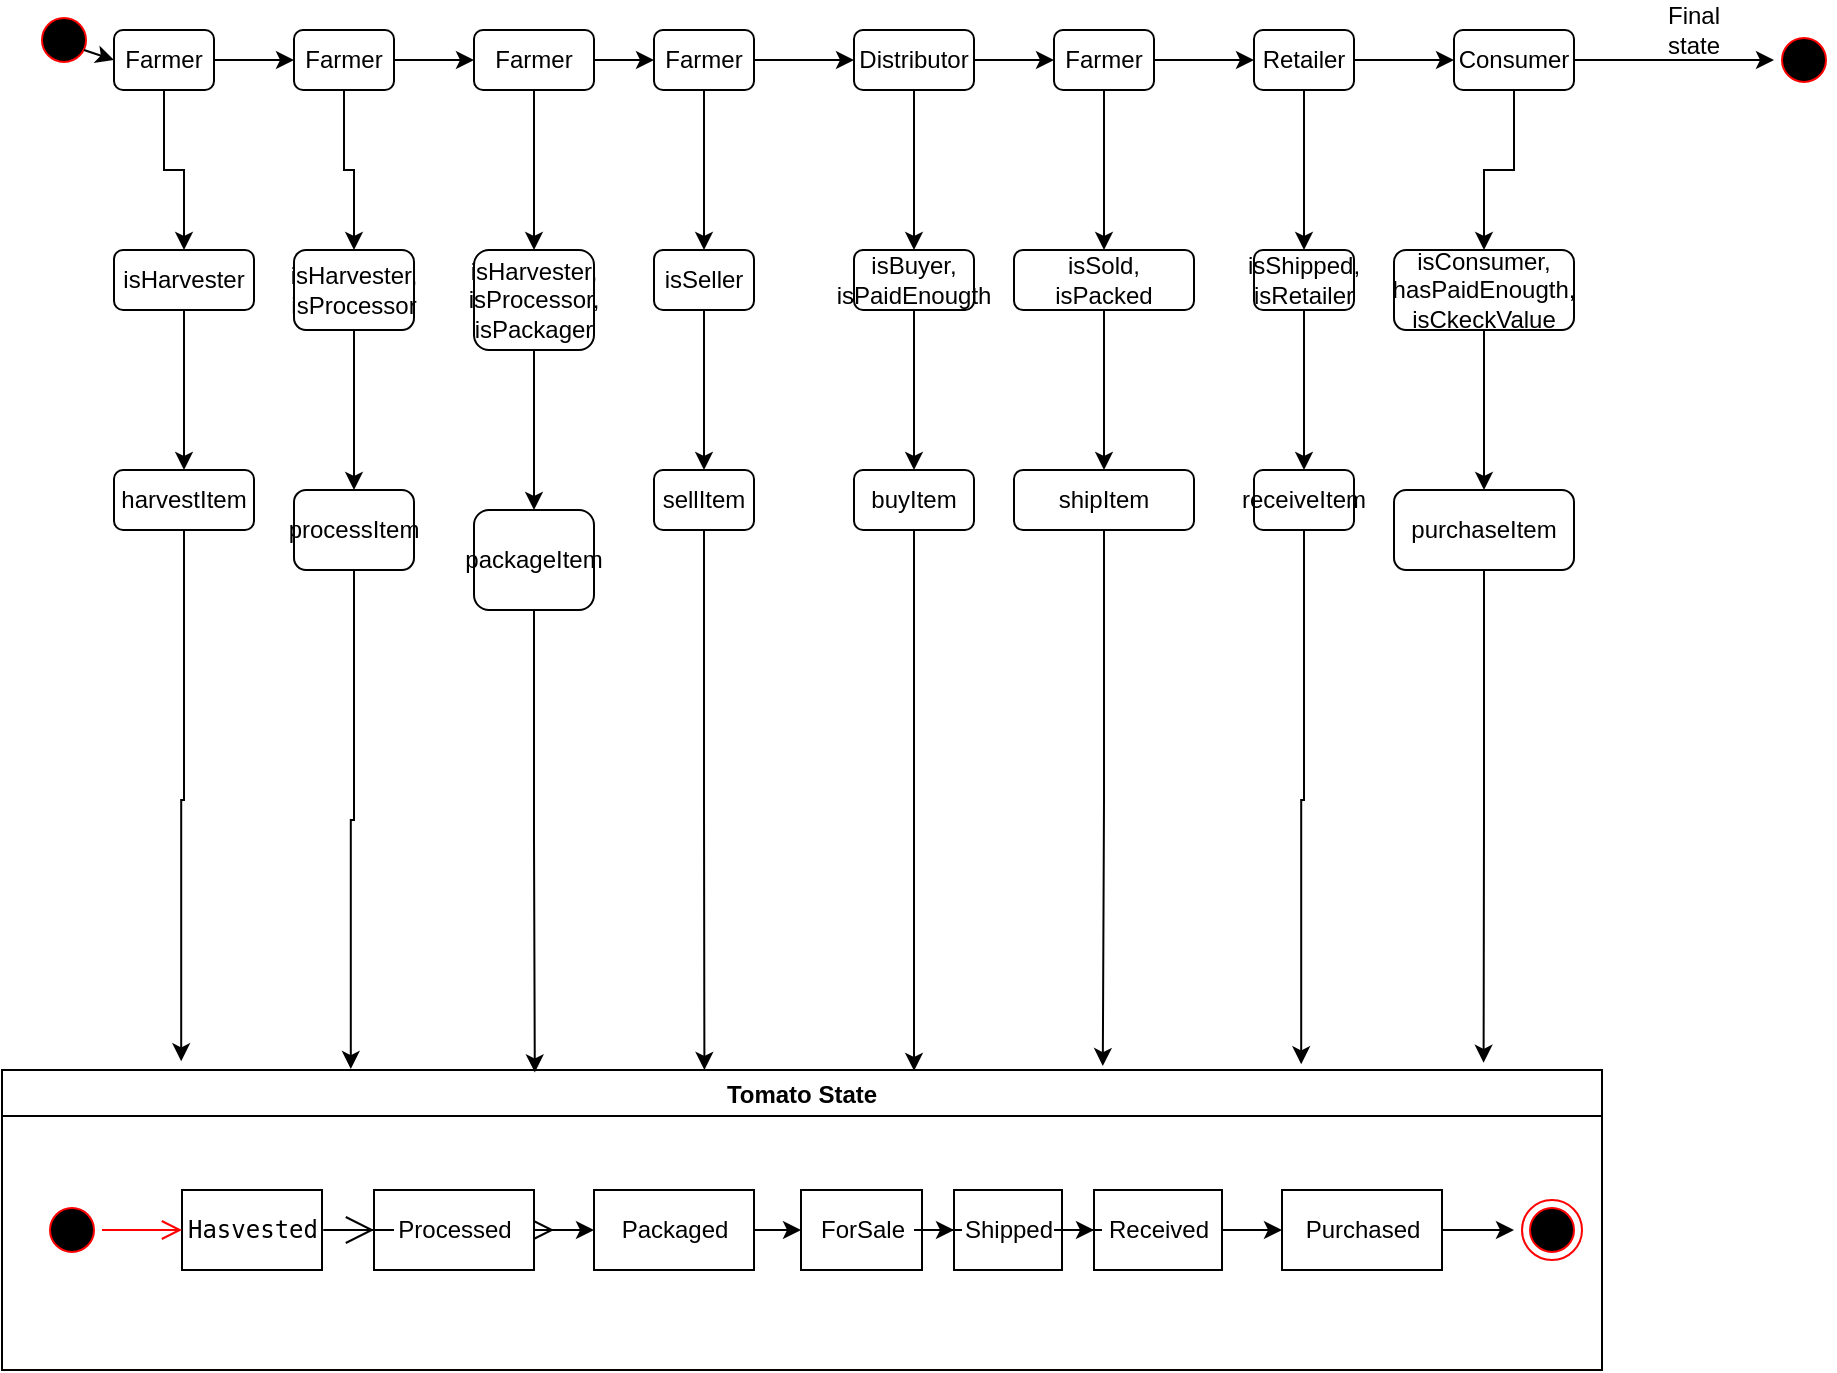 <mxfile version="13.9.9" type="device"><diagram id="C5RBs43oDa-KdzZeNtuy" name="Page-1"><mxGraphModel dx="1024" dy="1761" grid="1" gridSize="10" guides="1" tooltips="1" connect="1" arrows="1" fold="1" page="1" pageScale="1" pageWidth="827" pageHeight="1169" math="0" shadow="0"><root><mxCell id="WIyWlLk6GJQsqaUBKTNV-0"/><mxCell id="WIyWlLk6GJQsqaUBKTNV-1" parent="WIyWlLk6GJQsqaUBKTNV-0"/><mxCell id="aIxRIQUGBkgqdUaO1r91-3" value="Tomato State" style="swimlane;" parent="WIyWlLk6GJQsqaUBKTNV-1" vertex="1"><mxGeometry x="14" y="530" width="800" height="150" as="geometry"/></mxCell><mxCell id="aIxRIQUGBkgqdUaO1r91-5" value="&lt;pre class=&quot;tw-data-text tw-text-large XcVN5d tw-ta&quot; id=&quot;tw-target-text&quot; style=&quot;text-align: left&quot; dir=&quot;ltr&quot;&gt;&lt;span lang=&quot;en&quot;&gt;Hasvested&lt;/span&gt;&lt;/pre&gt;" style="html=1;" parent="aIxRIQUGBkgqdUaO1r91-3" vertex="1"><mxGeometry x="90" y="60" width="70" height="40" as="geometry"/></mxCell><mxCell id="aIxRIQUGBkgqdUaO1r91-8" value="" style="endArrow=open;endFill=1;endSize=12;html=1;" parent="aIxRIQUGBkgqdUaO1r91-3" edge="1" source="aIxRIQUGBkgqdUaO1r91-9"><mxGeometry width="160" relative="1" as="geometry"><mxPoint x="200" y="80" as="sourcePoint"/><mxPoint x="276" y="80" as="targetPoint"/></mxGeometry></mxCell><mxCell id="aIxRIQUGBkgqdUaO1r91-19" value="" style="ellipse;html=1;shape=endState;fillColor=#000000;strokeColor=#ff0000;" parent="aIxRIQUGBkgqdUaO1r91-3" vertex="1"><mxGeometry x="760" y="65" width="30" height="30" as="geometry"/></mxCell><mxCell id="aIxRIQUGBkgqdUaO1r91-20" value="" style="ellipse;html=1;shape=startState;fillColor=#000000;strokeColor=#ff0000;" parent="aIxRIQUGBkgqdUaO1r91-3" vertex="1"><mxGeometry x="20" y="65" width="30" height="30" as="geometry"/></mxCell><mxCell id="aIxRIQUGBkgqdUaO1r91-21" value="" style="edgeStyle=orthogonalEdgeStyle;html=1;verticalAlign=bottom;endArrow=open;endSize=8;strokeColor=#ff0000;entryX=0;entryY=0.5;entryDx=0;entryDy=0;" parent="aIxRIQUGBkgqdUaO1r91-3" source="aIxRIQUGBkgqdUaO1r91-20" target="aIxRIQUGBkgqdUaO1r91-5" edge="1"><mxGeometry relative="1" as="geometry"><mxPoint x="35" y="185" as="targetPoint"/></mxGeometry></mxCell><mxCell id="aIxRIQUGBkgqdUaO1r91-15" value="Purchased" style="html=1;" parent="aIxRIQUGBkgqdUaO1r91-3" vertex="1"><mxGeometry x="640" y="60" width="80" height="40" as="geometry"/></mxCell><mxCell id="aIxRIQUGBkgqdUaO1r91-9" value="Processed" style="html=1;" parent="aIxRIQUGBkgqdUaO1r91-3" vertex="1"><mxGeometry x="186" y="60" width="80" height="40" as="geometry"/></mxCell><mxCell id="o_3yfdwPB5-UJ_ytxC-f-0" value="" style="endArrow=open;endFill=1;endSize=12;html=1;" edge="1" parent="aIxRIQUGBkgqdUaO1r91-3" target="aIxRIQUGBkgqdUaO1r91-9"><mxGeometry width="160" relative="1" as="geometry"><mxPoint x="196" y="80" as="sourcePoint"/><mxPoint x="290" y="260" as="targetPoint"/><Array as="points"><mxPoint x="156" y="80"/></Array></mxGeometry></mxCell><mxCell id="o_3yfdwPB5-UJ_ytxC-f-1" value="Packaged" style="html=1;" vertex="1" parent="aIxRIQUGBkgqdUaO1r91-3"><mxGeometry x="296" y="60" width="80" height="40" as="geometry"/></mxCell><mxCell id="o_3yfdwPB5-UJ_ytxC-f-2" value="" style="edgeStyle=orthogonalEdgeStyle;rounded=0;orthogonalLoop=1;jettySize=auto;html=1;" edge="1" parent="aIxRIQUGBkgqdUaO1r91-3" source="aIxRIQUGBkgqdUaO1r91-9" target="o_3yfdwPB5-UJ_ytxC-f-1"><mxGeometry relative="1" as="geometry"><mxPoint x="296" y="80" as="sourcePoint"/><mxPoint x="426" y="80" as="targetPoint"/></mxGeometry></mxCell><mxCell id="aIxRIQUGBkgqdUaO1r91-11" value="ForSale" style="html=1;" parent="aIxRIQUGBkgqdUaO1r91-3" vertex="1"><mxGeometry x="399.5" y="60" width="60.5" height="40" as="geometry"/></mxCell><mxCell id="aIxRIQUGBkgqdUaO1r91-12" value="" style="edgeStyle=orthogonalEdgeStyle;rounded=0;orthogonalLoop=1;jettySize=auto;html=1;" parent="aIxRIQUGBkgqdUaO1r91-3" source="o_3yfdwPB5-UJ_ytxC-f-1" target="aIxRIQUGBkgqdUaO1r91-11" edge="1"><mxGeometry relative="1" as="geometry"/></mxCell><mxCell id="o_3yfdwPB5-UJ_ytxC-f-3" value="Shipped" style="html=1;" vertex="1" parent="aIxRIQUGBkgqdUaO1r91-3"><mxGeometry x="476" y="60" width="54" height="40" as="geometry"/></mxCell><mxCell id="o_3yfdwPB5-UJ_ytxC-f-4" value="" style="edgeStyle=orthogonalEdgeStyle;rounded=0;orthogonalLoop=1;jettySize=auto;html=1;" edge="1" parent="aIxRIQUGBkgqdUaO1r91-3" source="aIxRIQUGBkgqdUaO1r91-11" target="o_3yfdwPB5-UJ_ytxC-f-3"><mxGeometry relative="1" as="geometry"><mxPoint x="506" y="80" as="sourcePoint"/><mxPoint x="566" y="80" as="targetPoint"/></mxGeometry></mxCell><mxCell id="aIxRIQUGBkgqdUaO1r91-13" value="Received" style="html=1;" parent="aIxRIQUGBkgqdUaO1r91-3" vertex="1"><mxGeometry x="546" y="60" width="64" height="40" as="geometry"/></mxCell><mxCell id="aIxRIQUGBkgqdUaO1r91-14" value="" style="edgeStyle=orthogonalEdgeStyle;rounded=0;orthogonalLoop=1;jettySize=auto;html=1;" parent="aIxRIQUGBkgqdUaO1r91-3" source="o_3yfdwPB5-UJ_ytxC-f-3" target="aIxRIQUGBkgqdUaO1r91-13" edge="1"><mxGeometry relative="1" as="geometry"/></mxCell><mxCell id="aIxRIQUGBkgqdUaO1r91-16" value="" style="edgeStyle=orthogonalEdgeStyle;rounded=0;orthogonalLoop=1;jettySize=auto;html=1;" parent="aIxRIQUGBkgqdUaO1r91-3" source="aIxRIQUGBkgqdUaO1r91-13" target="aIxRIQUGBkgqdUaO1r91-15" edge="1"><mxGeometry relative="1" as="geometry"/></mxCell><mxCell id="aIxRIQUGBkgqdUaO1r91-18" value="" style="edgeStyle=orthogonalEdgeStyle;rounded=0;orthogonalLoop=1;jettySize=auto;html=1;" parent="WIyWlLk6GJQsqaUBKTNV-1" source="aIxRIQUGBkgqdUaO1r91-15" edge="1"><mxGeometry relative="1" as="geometry"><mxPoint x="770" y="610" as="targetPoint"/></mxGeometry></mxCell><mxCell id="o_3yfdwPB5-UJ_ytxC-f-30" value="" style="edgeStyle=orthogonalEdgeStyle;rounded=0;orthogonalLoop=1;jettySize=auto;html=1;" edge="1" parent="WIyWlLk6GJQsqaUBKTNV-1" source="o_3yfdwPB5-UJ_ytxC-f-5" target="o_3yfdwPB5-UJ_ytxC-f-29"><mxGeometry relative="1" as="geometry"/></mxCell><mxCell id="o_3yfdwPB5-UJ_ytxC-f-5" value="Farmer" style="rounded=1;whiteSpace=wrap;html=1;" vertex="1" parent="WIyWlLk6GJQsqaUBKTNV-1"><mxGeometry x="70" y="10" width="50" height="30" as="geometry"/></mxCell><mxCell id="o_3yfdwPB5-UJ_ytxC-f-6" value="" style="ellipse;html=1;shape=startState;fillColor=#000000;strokeColor=#ff0000;" vertex="1" parent="WIyWlLk6GJQsqaUBKTNV-1"><mxGeometry x="30" width="30" height="30" as="geometry"/></mxCell><mxCell id="o_3yfdwPB5-UJ_ytxC-f-9" value="" style="endArrow=classic;html=1;entryX=0;entryY=0.5;entryDx=0;entryDy=0;" edge="1" parent="WIyWlLk6GJQsqaUBKTNV-1" target="o_3yfdwPB5-UJ_ytxC-f-5"><mxGeometry width="50" height="50" relative="1" as="geometry"><mxPoint x="55" y="20" as="sourcePoint"/><mxPoint x="35" y="-60" as="targetPoint"/></mxGeometry></mxCell><mxCell id="o_3yfdwPB5-UJ_ytxC-f-32" value="" style="edgeStyle=orthogonalEdgeStyle;rounded=0;orthogonalLoop=1;jettySize=auto;html=1;" edge="1" parent="WIyWlLk6GJQsqaUBKTNV-1" source="o_3yfdwPB5-UJ_ytxC-f-10" target="o_3yfdwPB5-UJ_ytxC-f-31"><mxGeometry relative="1" as="geometry"/></mxCell><mxCell id="o_3yfdwPB5-UJ_ytxC-f-10" value="Farmer" style="rounded=1;whiteSpace=wrap;html=1;" vertex="1" parent="WIyWlLk6GJQsqaUBKTNV-1"><mxGeometry x="160" y="10" width="50" height="30" as="geometry"/></mxCell><mxCell id="o_3yfdwPB5-UJ_ytxC-f-34" value="" style="edgeStyle=orthogonalEdgeStyle;rounded=0;orthogonalLoop=1;jettySize=auto;html=1;" edge="1" parent="WIyWlLk6GJQsqaUBKTNV-1" source="o_3yfdwPB5-UJ_ytxC-f-11" target="o_3yfdwPB5-UJ_ytxC-f-33"><mxGeometry relative="1" as="geometry"/></mxCell><mxCell id="o_3yfdwPB5-UJ_ytxC-f-11" value="Farmer" style="rounded=1;whiteSpace=wrap;html=1;" vertex="1" parent="WIyWlLk6GJQsqaUBKTNV-1"><mxGeometry x="250" y="10" width="60" height="30" as="geometry"/></mxCell><mxCell id="o_3yfdwPB5-UJ_ytxC-f-36" value="" style="edgeStyle=orthogonalEdgeStyle;rounded=0;orthogonalLoop=1;jettySize=auto;html=1;" edge="1" parent="WIyWlLk6GJQsqaUBKTNV-1" source="o_3yfdwPB5-UJ_ytxC-f-12" target="o_3yfdwPB5-UJ_ytxC-f-35"><mxGeometry relative="1" as="geometry"/></mxCell><mxCell id="o_3yfdwPB5-UJ_ytxC-f-12" value="Farmer" style="rounded=1;whiteSpace=wrap;html=1;" vertex="1" parent="WIyWlLk6GJQsqaUBKTNV-1"><mxGeometry x="340" y="10" width="50" height="30" as="geometry"/></mxCell><mxCell id="o_3yfdwPB5-UJ_ytxC-f-26" value="" style="edgeStyle=orthogonalEdgeStyle;rounded=0;orthogonalLoop=1;jettySize=auto;html=1;" edge="1" parent="WIyWlLk6GJQsqaUBKTNV-1" source="o_3yfdwPB5-UJ_ytxC-f-13" target="o_3yfdwPB5-UJ_ytxC-f-14"><mxGeometry relative="1" as="geometry"/></mxCell><mxCell id="o_3yfdwPB5-UJ_ytxC-f-38" value="" style="edgeStyle=orthogonalEdgeStyle;rounded=0;orthogonalLoop=1;jettySize=auto;html=1;" edge="1" parent="WIyWlLk6GJQsqaUBKTNV-1" source="o_3yfdwPB5-UJ_ytxC-f-13" target="o_3yfdwPB5-UJ_ytxC-f-37"><mxGeometry relative="1" as="geometry"/></mxCell><mxCell id="o_3yfdwPB5-UJ_ytxC-f-13" value="Distributor" style="rounded=1;whiteSpace=wrap;html=1;" vertex="1" parent="WIyWlLk6GJQsqaUBKTNV-1"><mxGeometry x="440" y="10" width="60" height="30" as="geometry"/></mxCell><mxCell id="o_3yfdwPB5-UJ_ytxC-f-27" value="" style="edgeStyle=orthogonalEdgeStyle;rounded=0;orthogonalLoop=1;jettySize=auto;html=1;" edge="1" parent="WIyWlLk6GJQsqaUBKTNV-1" source="o_3yfdwPB5-UJ_ytxC-f-14" target="o_3yfdwPB5-UJ_ytxC-f-15"><mxGeometry relative="1" as="geometry"/></mxCell><mxCell id="o_3yfdwPB5-UJ_ytxC-f-40" value="" style="edgeStyle=orthogonalEdgeStyle;rounded=0;orthogonalLoop=1;jettySize=auto;html=1;" edge="1" parent="WIyWlLk6GJQsqaUBKTNV-1" source="o_3yfdwPB5-UJ_ytxC-f-14" target="o_3yfdwPB5-UJ_ytxC-f-39"><mxGeometry relative="1" as="geometry"/></mxCell><mxCell id="o_3yfdwPB5-UJ_ytxC-f-14" value="Farmer" style="rounded=1;whiteSpace=wrap;html=1;" vertex="1" parent="WIyWlLk6GJQsqaUBKTNV-1"><mxGeometry x="540" y="10" width="50" height="30" as="geometry"/></mxCell><mxCell id="o_3yfdwPB5-UJ_ytxC-f-28" value="" style="edgeStyle=orthogonalEdgeStyle;rounded=0;orthogonalLoop=1;jettySize=auto;html=1;" edge="1" parent="WIyWlLk6GJQsqaUBKTNV-1" source="o_3yfdwPB5-UJ_ytxC-f-15" target="o_3yfdwPB5-UJ_ytxC-f-16"><mxGeometry relative="1" as="geometry"/></mxCell><mxCell id="o_3yfdwPB5-UJ_ytxC-f-42" value="" style="edgeStyle=orthogonalEdgeStyle;rounded=0;orthogonalLoop=1;jettySize=auto;html=1;" edge="1" parent="WIyWlLk6GJQsqaUBKTNV-1" source="o_3yfdwPB5-UJ_ytxC-f-15" target="o_3yfdwPB5-UJ_ytxC-f-41"><mxGeometry relative="1" as="geometry"/></mxCell><mxCell id="o_3yfdwPB5-UJ_ytxC-f-15" value="Retailer" style="rounded=1;whiteSpace=wrap;html=1;" vertex="1" parent="WIyWlLk6GJQsqaUBKTNV-1"><mxGeometry x="640" y="10" width="50" height="30" as="geometry"/></mxCell><mxCell id="o_3yfdwPB5-UJ_ytxC-f-44" value="" style="edgeStyle=orthogonalEdgeStyle;rounded=0;orthogonalLoop=1;jettySize=auto;html=1;" edge="1" parent="WIyWlLk6GJQsqaUBKTNV-1" source="o_3yfdwPB5-UJ_ytxC-f-16" target="o_3yfdwPB5-UJ_ytxC-f-43"><mxGeometry relative="1" as="geometry"/></mxCell><mxCell id="o_3yfdwPB5-UJ_ytxC-f-16" value="Consumer" style="rounded=1;whiteSpace=wrap;html=1;" vertex="1" parent="WIyWlLk6GJQsqaUBKTNV-1"><mxGeometry x="740" y="10" width="60" height="30" as="geometry"/></mxCell><mxCell id="o_3yfdwPB5-UJ_ytxC-f-17" value="" style="ellipse;html=1;shape=startState;fillColor=#000000;strokeColor=#ff0000;" vertex="1" parent="WIyWlLk6GJQsqaUBKTNV-1"><mxGeometry x="900" y="10" width="30" height="30" as="geometry"/></mxCell><mxCell id="o_3yfdwPB5-UJ_ytxC-f-20" value="" style="endArrow=classic;html=1;entryX=0;entryY=0.5;entryDx=0;entryDy=0;" edge="1" parent="WIyWlLk6GJQsqaUBKTNV-1" target="o_3yfdwPB5-UJ_ytxC-f-17"><mxGeometry width="50" height="50" relative="1" as="geometry"><mxPoint x="800" y="25" as="sourcePoint"/><mxPoint x="820" y="30" as="targetPoint"/></mxGeometry></mxCell><mxCell id="o_3yfdwPB5-UJ_ytxC-f-21" value="Final state" style="text;html=1;strokeColor=none;fillColor=none;align=center;verticalAlign=middle;whiteSpace=wrap;rounded=0;" vertex="1" parent="WIyWlLk6GJQsqaUBKTNV-1"><mxGeometry x="840" width="40" height="20" as="geometry"/></mxCell><mxCell id="o_3yfdwPB5-UJ_ytxC-f-22" value="" style="endArrow=classic;html=1;exitX=1;exitY=0.5;exitDx=0;exitDy=0;" edge="1" parent="WIyWlLk6GJQsqaUBKTNV-1" source="o_3yfdwPB5-UJ_ytxC-f-5"><mxGeometry width="50" height="50" relative="1" as="geometry"><mxPoint x="130" y="70" as="sourcePoint"/><mxPoint x="160" y="25" as="targetPoint"/></mxGeometry></mxCell><mxCell id="o_3yfdwPB5-UJ_ytxC-f-23" value="" style="endArrow=classic;html=1;exitX=1;exitY=0.5;exitDx=0;exitDy=0;entryX=0;entryY=0.5;entryDx=0;entryDy=0;" edge="1" parent="WIyWlLk6GJQsqaUBKTNV-1" source="o_3yfdwPB5-UJ_ytxC-f-10" target="o_3yfdwPB5-UJ_ytxC-f-11"><mxGeometry width="50" height="50" relative="1" as="geometry"><mxPoint x="210" y="60" as="sourcePoint"/><mxPoint x="260" y="10" as="targetPoint"/></mxGeometry></mxCell><mxCell id="o_3yfdwPB5-UJ_ytxC-f-24" value="" style="endArrow=classic;html=1;exitX=1;exitY=0.5;exitDx=0;exitDy=0;" edge="1" parent="WIyWlLk6GJQsqaUBKTNV-1" source="o_3yfdwPB5-UJ_ytxC-f-11"><mxGeometry width="50" height="50" relative="1" as="geometry"><mxPoint x="310" y="70" as="sourcePoint"/><mxPoint x="340" y="25" as="targetPoint"/></mxGeometry></mxCell><mxCell id="o_3yfdwPB5-UJ_ytxC-f-25" value="" style="endArrow=classic;html=1;exitX=1;exitY=0.5;exitDx=0;exitDy=0;entryX=0;entryY=0.5;entryDx=0;entryDy=0;" edge="1" parent="WIyWlLk6GJQsqaUBKTNV-1" source="o_3yfdwPB5-UJ_ytxC-f-12" target="o_3yfdwPB5-UJ_ytxC-f-13"><mxGeometry width="50" height="50" relative="1" as="geometry"><mxPoint x="380" y="70" as="sourcePoint"/><mxPoint x="430" y="20" as="targetPoint"/></mxGeometry></mxCell><mxCell id="o_3yfdwPB5-UJ_ytxC-f-46" value="" style="edgeStyle=orthogonalEdgeStyle;rounded=0;orthogonalLoop=1;jettySize=auto;html=1;" edge="1" parent="WIyWlLk6GJQsqaUBKTNV-1" source="o_3yfdwPB5-UJ_ytxC-f-29" target="o_3yfdwPB5-UJ_ytxC-f-45"><mxGeometry relative="1" as="geometry"/></mxCell><mxCell id="o_3yfdwPB5-UJ_ytxC-f-29" value="isHarvester" style="rounded=1;whiteSpace=wrap;html=1;" vertex="1" parent="WIyWlLk6GJQsqaUBKTNV-1"><mxGeometry x="70" y="120" width="70" height="30" as="geometry"/></mxCell><mxCell id="o_3yfdwPB5-UJ_ytxC-f-49" value="" style="edgeStyle=orthogonalEdgeStyle;rounded=0;orthogonalLoop=1;jettySize=auto;html=1;" edge="1" parent="WIyWlLk6GJQsqaUBKTNV-1" source="o_3yfdwPB5-UJ_ytxC-f-31" target="o_3yfdwPB5-UJ_ytxC-f-48"><mxGeometry relative="1" as="geometry"/></mxCell><mxCell id="o_3yfdwPB5-UJ_ytxC-f-31" value="isHarvester, isProcessor" style="rounded=1;whiteSpace=wrap;html=1;" vertex="1" parent="WIyWlLk6GJQsqaUBKTNV-1"><mxGeometry x="160" y="120" width="60" height="40" as="geometry"/></mxCell><mxCell id="o_3yfdwPB5-UJ_ytxC-f-52" value="" style="edgeStyle=orthogonalEdgeStyle;rounded=0;orthogonalLoop=1;jettySize=auto;html=1;" edge="1" parent="WIyWlLk6GJQsqaUBKTNV-1" source="o_3yfdwPB5-UJ_ytxC-f-33" target="o_3yfdwPB5-UJ_ytxC-f-51"><mxGeometry relative="1" as="geometry"/></mxCell><mxCell id="o_3yfdwPB5-UJ_ytxC-f-33" value="isHarvester, isProcessor, isPackager" style="rounded=1;whiteSpace=wrap;html=1;" vertex="1" parent="WIyWlLk6GJQsqaUBKTNV-1"><mxGeometry x="250" y="120" width="60" height="50" as="geometry"/></mxCell><mxCell id="o_3yfdwPB5-UJ_ytxC-f-54" value="" style="edgeStyle=orthogonalEdgeStyle;rounded=0;orthogonalLoop=1;jettySize=auto;html=1;" edge="1" parent="WIyWlLk6GJQsqaUBKTNV-1" source="o_3yfdwPB5-UJ_ytxC-f-35" target="o_3yfdwPB5-UJ_ytxC-f-53"><mxGeometry relative="1" as="geometry"/></mxCell><mxCell id="o_3yfdwPB5-UJ_ytxC-f-35" value="isSeller" style="rounded=1;whiteSpace=wrap;html=1;" vertex="1" parent="WIyWlLk6GJQsqaUBKTNV-1"><mxGeometry x="340" y="120" width="50" height="30" as="geometry"/></mxCell><mxCell id="o_3yfdwPB5-UJ_ytxC-f-56" value="" style="edgeStyle=orthogonalEdgeStyle;rounded=0;orthogonalLoop=1;jettySize=auto;html=1;" edge="1" parent="WIyWlLk6GJQsqaUBKTNV-1" source="o_3yfdwPB5-UJ_ytxC-f-37" target="o_3yfdwPB5-UJ_ytxC-f-55"><mxGeometry relative="1" as="geometry"/></mxCell><mxCell id="o_3yfdwPB5-UJ_ytxC-f-37" value="isBuyer, isPaidEnougth" style="rounded=1;whiteSpace=wrap;html=1;" vertex="1" parent="WIyWlLk6GJQsqaUBKTNV-1"><mxGeometry x="440" y="120" width="60" height="30" as="geometry"/></mxCell><mxCell id="o_3yfdwPB5-UJ_ytxC-f-58" value="" style="edgeStyle=orthogonalEdgeStyle;rounded=0;orthogonalLoop=1;jettySize=auto;html=1;" edge="1" parent="WIyWlLk6GJQsqaUBKTNV-1" source="o_3yfdwPB5-UJ_ytxC-f-39" target="o_3yfdwPB5-UJ_ytxC-f-57"><mxGeometry relative="1" as="geometry"/></mxCell><mxCell id="o_3yfdwPB5-UJ_ytxC-f-39" value="isSold,&lt;br&gt;isPacked" style="rounded=1;whiteSpace=wrap;html=1;" vertex="1" parent="WIyWlLk6GJQsqaUBKTNV-1"><mxGeometry x="520" y="120" width="90" height="30" as="geometry"/></mxCell><mxCell id="o_3yfdwPB5-UJ_ytxC-f-60" value="" style="edgeStyle=orthogonalEdgeStyle;rounded=0;orthogonalLoop=1;jettySize=auto;html=1;" edge="1" parent="WIyWlLk6GJQsqaUBKTNV-1" source="o_3yfdwPB5-UJ_ytxC-f-41" target="o_3yfdwPB5-UJ_ytxC-f-59"><mxGeometry relative="1" as="geometry"/></mxCell><mxCell id="o_3yfdwPB5-UJ_ytxC-f-41" value="isShipped, isRetailer" style="rounded=1;whiteSpace=wrap;html=1;" vertex="1" parent="WIyWlLk6GJQsqaUBKTNV-1"><mxGeometry x="640" y="120" width="50" height="30" as="geometry"/></mxCell><mxCell id="o_3yfdwPB5-UJ_ytxC-f-62" value="" style="edgeStyle=orthogonalEdgeStyle;rounded=0;orthogonalLoop=1;jettySize=auto;html=1;" edge="1" parent="WIyWlLk6GJQsqaUBKTNV-1" source="o_3yfdwPB5-UJ_ytxC-f-43" target="o_3yfdwPB5-UJ_ytxC-f-61"><mxGeometry relative="1" as="geometry"/></mxCell><mxCell id="o_3yfdwPB5-UJ_ytxC-f-43" value="isConsumer, hasPaidEnougth,&lt;br&gt;isCkeckValue" style="rounded=1;whiteSpace=wrap;html=1;" vertex="1" parent="WIyWlLk6GJQsqaUBKTNV-1"><mxGeometry x="710" y="120" width="90" height="40" as="geometry"/></mxCell><mxCell id="o_3yfdwPB5-UJ_ytxC-f-47" value="" style="edgeStyle=orthogonalEdgeStyle;rounded=0;orthogonalLoop=1;jettySize=auto;html=1;entryX=0.112;entryY=-0.029;entryDx=0;entryDy=0;entryPerimeter=0;" edge="1" parent="WIyWlLk6GJQsqaUBKTNV-1" source="o_3yfdwPB5-UJ_ytxC-f-45" target="aIxRIQUGBkgqdUaO1r91-3"><mxGeometry relative="1" as="geometry"><mxPoint x="105" y="340" as="targetPoint"/></mxGeometry></mxCell><mxCell id="o_3yfdwPB5-UJ_ytxC-f-45" value="harvestItem" style="rounded=1;whiteSpace=wrap;html=1;" vertex="1" parent="WIyWlLk6GJQsqaUBKTNV-1"><mxGeometry x="70" y="230" width="70" height="30" as="geometry"/></mxCell><mxCell id="o_3yfdwPB5-UJ_ytxC-f-50" value="" style="edgeStyle=orthogonalEdgeStyle;rounded=0;orthogonalLoop=1;jettySize=auto;html=1;entryX=0.218;entryY=-0.003;entryDx=0;entryDy=0;entryPerimeter=0;" edge="1" parent="WIyWlLk6GJQsqaUBKTNV-1" source="o_3yfdwPB5-UJ_ytxC-f-48" target="aIxRIQUGBkgqdUaO1r91-3"><mxGeometry relative="1" as="geometry"><mxPoint x="190" y="360" as="targetPoint"/></mxGeometry></mxCell><mxCell id="o_3yfdwPB5-UJ_ytxC-f-48" value="processItem" style="rounded=1;whiteSpace=wrap;html=1;" vertex="1" parent="WIyWlLk6GJQsqaUBKTNV-1"><mxGeometry x="160" y="240" width="60" height="40" as="geometry"/></mxCell><mxCell id="o_3yfdwPB5-UJ_ytxC-f-64" value="" style="edgeStyle=orthogonalEdgeStyle;rounded=0;orthogonalLoop=1;jettySize=auto;html=1;entryX=0.333;entryY=0.008;entryDx=0;entryDy=0;entryPerimeter=0;" edge="1" parent="WIyWlLk6GJQsqaUBKTNV-1" source="o_3yfdwPB5-UJ_ytxC-f-51" target="aIxRIQUGBkgqdUaO1r91-3"><mxGeometry relative="1" as="geometry"><mxPoint x="280" y="380" as="targetPoint"/></mxGeometry></mxCell><mxCell id="o_3yfdwPB5-UJ_ytxC-f-51" value="packageItem" style="rounded=1;whiteSpace=wrap;html=1;" vertex="1" parent="WIyWlLk6GJQsqaUBKTNV-1"><mxGeometry x="250" y="250" width="60" height="50" as="geometry"/></mxCell><mxCell id="o_3yfdwPB5-UJ_ytxC-f-63" value="" style="edgeStyle=orthogonalEdgeStyle;rounded=0;orthogonalLoop=1;jettySize=auto;html=1;entryX=0.439;entryY=0;entryDx=0;entryDy=0;entryPerimeter=0;" edge="1" parent="WIyWlLk6GJQsqaUBKTNV-1" source="o_3yfdwPB5-UJ_ytxC-f-53" target="aIxRIQUGBkgqdUaO1r91-3"><mxGeometry relative="1" as="geometry"><mxPoint x="365" y="340" as="targetPoint"/></mxGeometry></mxCell><mxCell id="o_3yfdwPB5-UJ_ytxC-f-53" value="sellItem" style="rounded=1;whiteSpace=wrap;html=1;" vertex="1" parent="WIyWlLk6GJQsqaUBKTNV-1"><mxGeometry x="340" y="230" width="50" height="30" as="geometry"/></mxCell><mxCell id="o_3yfdwPB5-UJ_ytxC-f-65" value="" style="edgeStyle=orthogonalEdgeStyle;rounded=0;orthogonalLoop=1;jettySize=auto;html=1;entryX=0.57;entryY=0.003;entryDx=0;entryDy=0;entryPerimeter=0;" edge="1" parent="WIyWlLk6GJQsqaUBKTNV-1" source="o_3yfdwPB5-UJ_ytxC-f-55" target="aIxRIQUGBkgqdUaO1r91-3"><mxGeometry relative="1" as="geometry"><mxPoint x="470" y="340" as="targetPoint"/></mxGeometry></mxCell><mxCell id="o_3yfdwPB5-UJ_ytxC-f-55" value="buyItem" style="rounded=1;whiteSpace=wrap;html=1;" vertex="1" parent="WIyWlLk6GJQsqaUBKTNV-1"><mxGeometry x="440" y="230" width="60" height="30" as="geometry"/></mxCell><mxCell id="o_3yfdwPB5-UJ_ytxC-f-66" value="" style="edgeStyle=orthogonalEdgeStyle;rounded=0;orthogonalLoop=1;jettySize=auto;html=1;entryX=0.688;entryY=-0.013;entryDx=0;entryDy=0;entryPerimeter=0;" edge="1" parent="WIyWlLk6GJQsqaUBKTNV-1" source="o_3yfdwPB5-UJ_ytxC-f-57" target="aIxRIQUGBkgqdUaO1r91-3"><mxGeometry relative="1" as="geometry"><mxPoint x="565" y="340" as="targetPoint"/></mxGeometry></mxCell><mxCell id="o_3yfdwPB5-UJ_ytxC-f-57" value="shipItem" style="rounded=1;whiteSpace=wrap;html=1;" vertex="1" parent="WIyWlLk6GJQsqaUBKTNV-1"><mxGeometry x="520" y="230" width="90" height="30" as="geometry"/></mxCell><mxCell id="o_3yfdwPB5-UJ_ytxC-f-67" value="" style="edgeStyle=orthogonalEdgeStyle;rounded=0;orthogonalLoop=1;jettySize=auto;html=1;entryX=0.812;entryY=-0.019;entryDx=0;entryDy=0;entryPerimeter=0;" edge="1" parent="WIyWlLk6GJQsqaUBKTNV-1" source="o_3yfdwPB5-UJ_ytxC-f-59" target="aIxRIQUGBkgqdUaO1r91-3"><mxGeometry relative="1" as="geometry"><mxPoint x="665" y="340" as="targetPoint"/></mxGeometry></mxCell><mxCell id="o_3yfdwPB5-UJ_ytxC-f-59" value="receiveItem" style="rounded=1;whiteSpace=wrap;html=1;" vertex="1" parent="WIyWlLk6GJQsqaUBKTNV-1"><mxGeometry x="640" y="230" width="50" height="30" as="geometry"/></mxCell><mxCell id="o_3yfdwPB5-UJ_ytxC-f-68" value="" style="edgeStyle=orthogonalEdgeStyle;rounded=0;orthogonalLoop=1;jettySize=auto;html=1;entryX=0.926;entryY=-0.024;entryDx=0;entryDy=0;entryPerimeter=0;" edge="1" parent="WIyWlLk6GJQsqaUBKTNV-1" source="o_3yfdwPB5-UJ_ytxC-f-61" target="aIxRIQUGBkgqdUaO1r91-3"><mxGeometry relative="1" as="geometry"><mxPoint x="755" y="360" as="targetPoint"/></mxGeometry></mxCell><mxCell id="o_3yfdwPB5-UJ_ytxC-f-61" value="purchaseItem" style="rounded=1;whiteSpace=wrap;html=1;" vertex="1" parent="WIyWlLk6GJQsqaUBKTNV-1"><mxGeometry x="710" y="240" width="90" height="40" as="geometry"/></mxCell></root></mxGraphModel></diagram></mxfile>